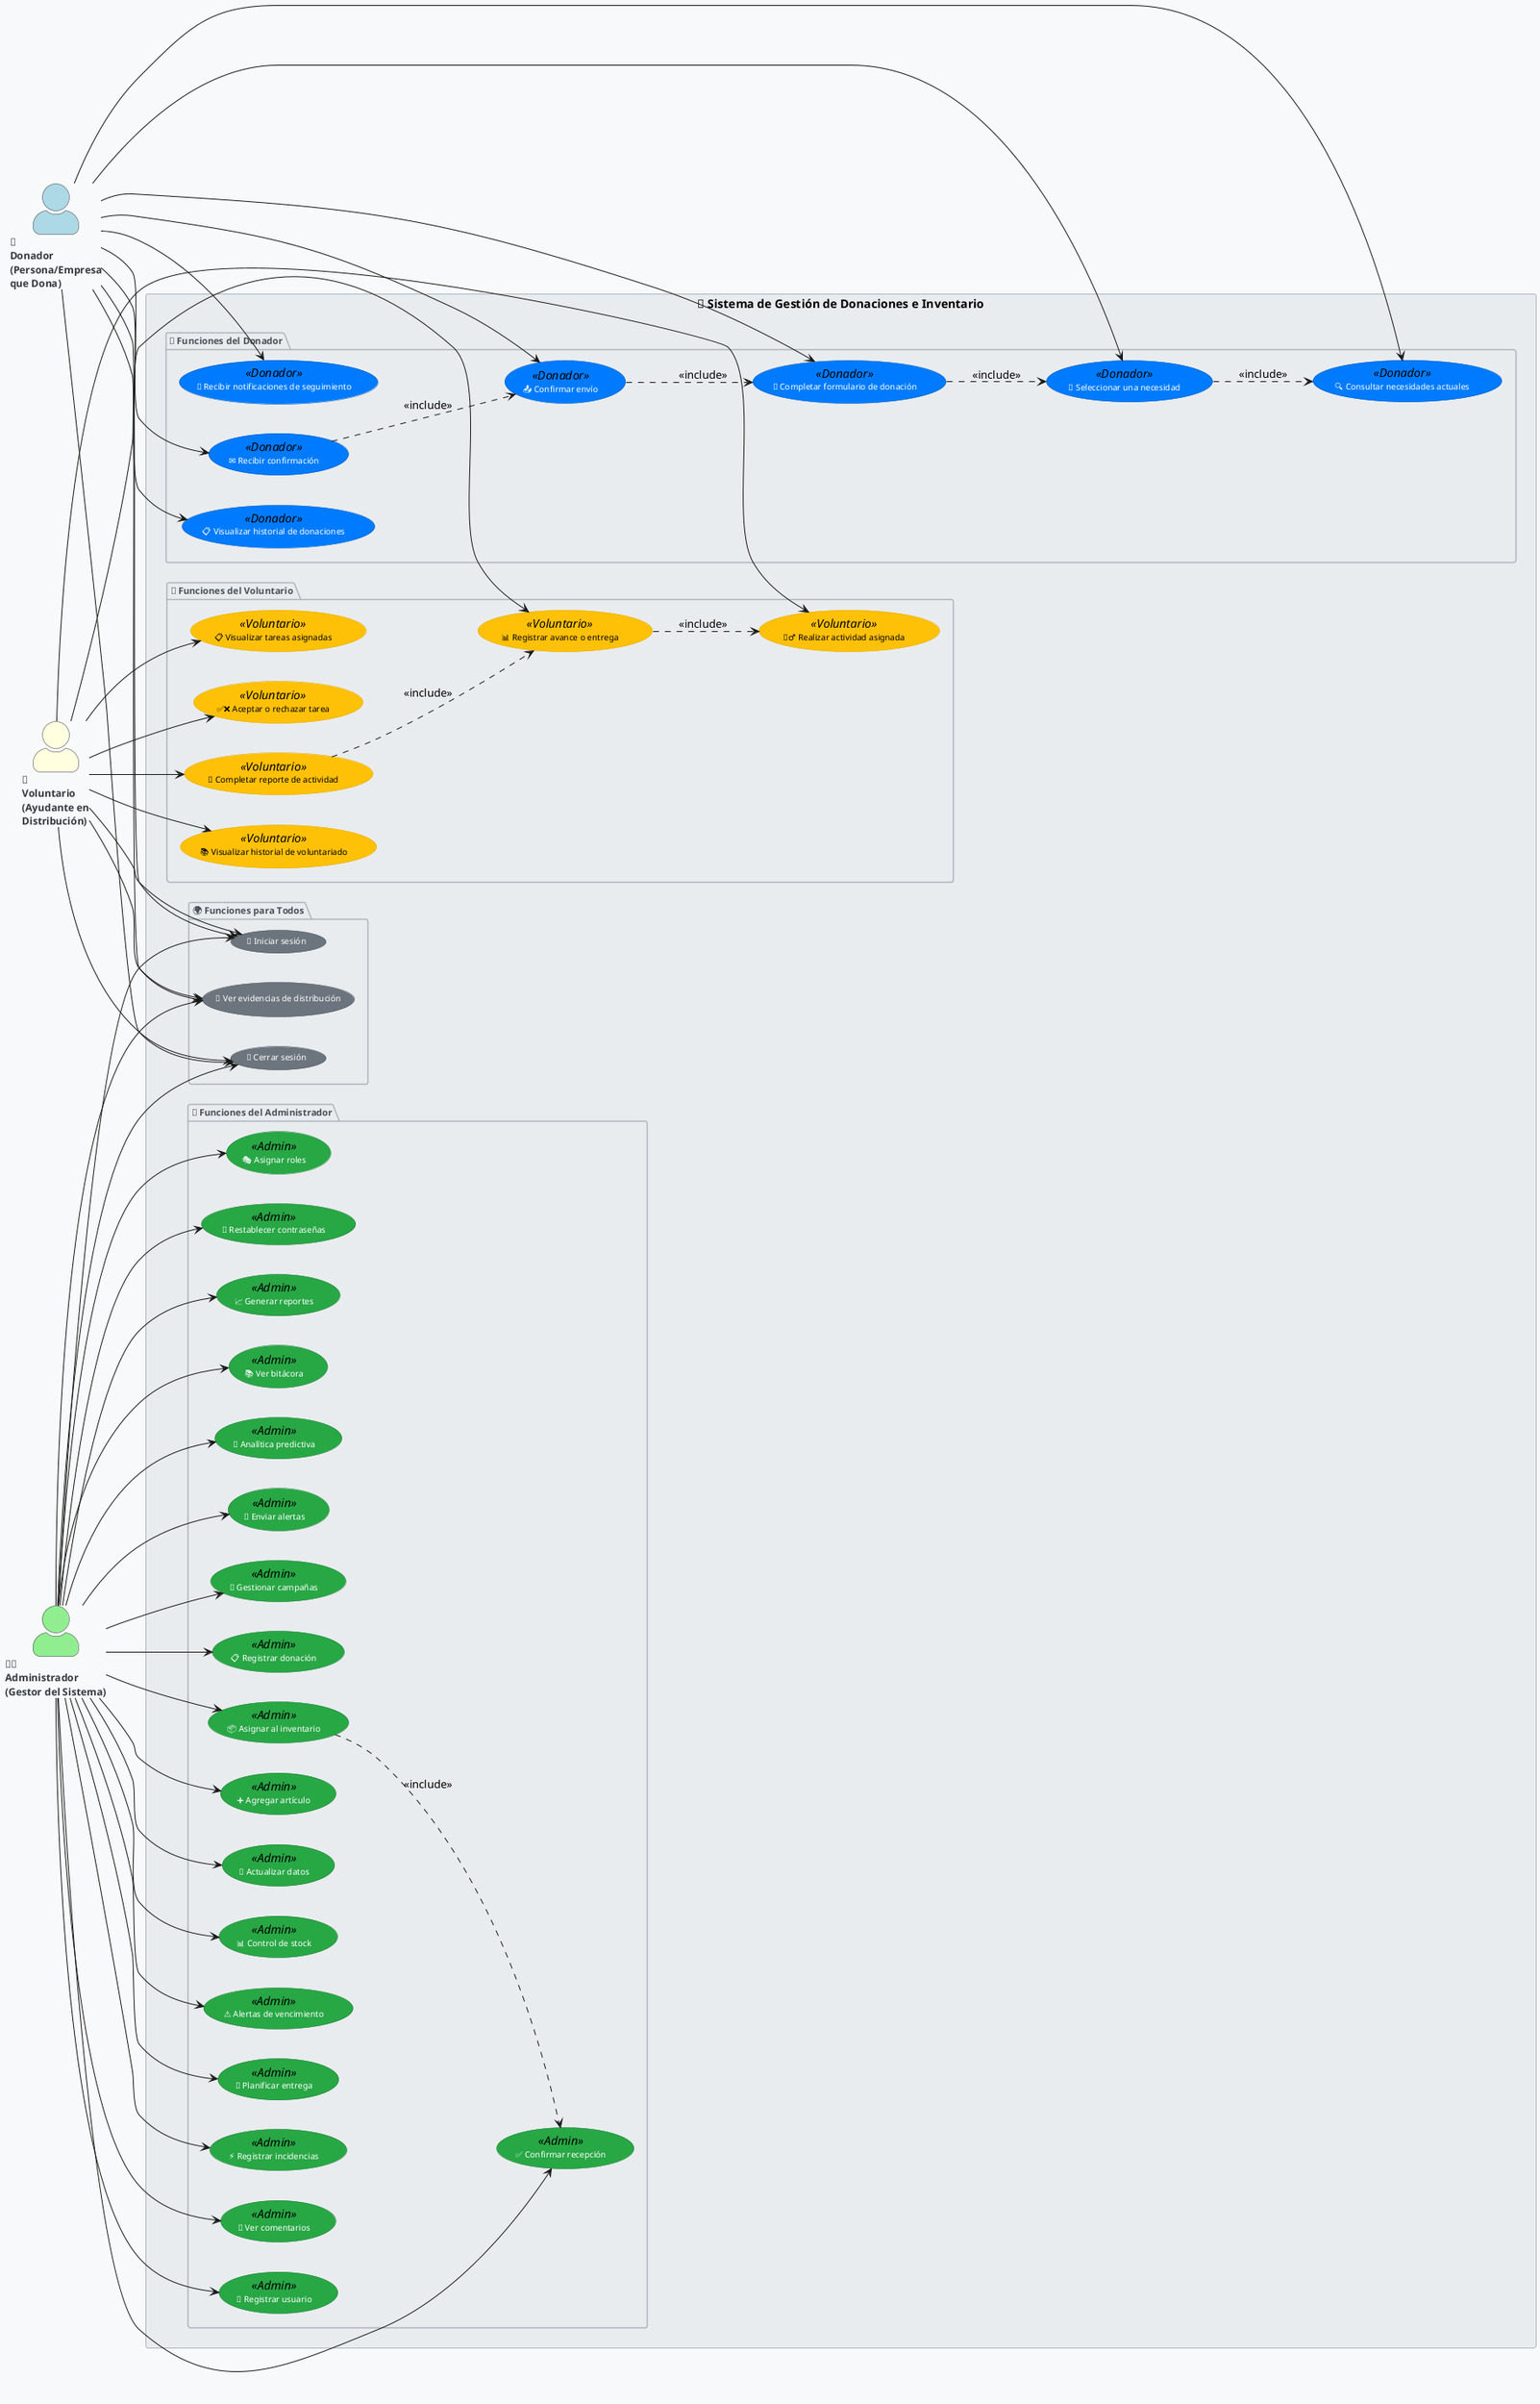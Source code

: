 @startuml
left to right direction
skinparam backgroundColor #f8f9fa
skinparam actorStyle awesome

' Estilos para los actores
skinparam actor {
  BackgroundColor #ffffff
  BorderColor #343a40
  FontColor #343a40
  FontSize 12
  FontStyle bold
}

' Estilos para casos de uso por categoría
skinparam usecase {
  BackgroundColor<<Admin>> #28a745
  BorderColor<<Admin>> #1e7e34
  FontColor<<Admin>> #ffffff
  FontSize 10
  
  BackgroundColor<<Donador>> #007bff
  BorderColor<<Donador>> #0056b3
  FontColor<<Donador>> #ffffff
  FontSize 10
  
  BackgroundColor<<Voluntario>> #ffc107
  BorderColor<<Voluntario>> #e0a800
  FontColor<<Voluntario>> #000000
  FontSize 10
  
  BackgroundColor #6c757d
  BorderColor #495057
  FontColor #ffffff
  FontSize 10
}

' Estilos para packages
skinparam package {
  BackgroundColor #e9ecef
  BorderColor #adb5bd
  FontColor #495057
  FontSize 11
  FontStyle bold
}

' Actores con iconos más descriptivos
actor "👨‍💼\nAdministrador\n(Gestor del Sistema)" as Administrador #lightgreen
actor "💝\nDonador\n(Persona/Empresa\nque Dona)" as Donador #lightblue  
actor "🤝\nVoluntario\n(Ayudante en\nDistribución)" as Voluntario #lightyellow

rectangle "🏢 Sistema de Gestión de Donaciones e Inventario" {
  
  package "🔧 Funciones del Administrador" {
    usecase "📋 Registrar donación" as UC1 <<Admin>>
    usecase "✅ Confirmar recepción" as UC2 <<Admin>>
    usecase "📦 Asignar al inventario" as UC3 <<Admin>>
    usecase "➕ Agregar artículo" as UC4 <<Admin>>
    usecase "🔄 Actualizar datos" as UC5 <<Admin>>
    usecase "📊 Control de stock" as UC6 <<Admin>>
    usecase "⚠️ Alertas de vencimiento" as UC7 <<Admin>>
    usecase "🚛 Planificar entrega" as UC8 <<Admin>>
    usecase "⚡ Registrar incidencias" as UC9 <<Admin>>
    usecase "💬 Ver comentarios" as UC10 <<Admin>>
    usecase "👤 Registrar usuario" as UC11 <<Admin>>
    usecase "🎭 Asignar roles" as UC12 <<Admin>>
    usecase "🔑 Restablecer contraseñas" as UC13 <<Admin>>
    usecase "📈 Generar reportes" as UC14 <<Admin>>
    usecase "📚 Ver bitácora" as UC15 <<Admin>>
    usecase "🔮 Analítica predictiva" as UC16 <<Admin>>
    usecase "🔔 Enviar alertas" as UC17 <<Admin>>
    usecase "📢 Gestionar campañas" as UC18 <<Admin>>
  }
  
  package "💝 Funciones del Donador" {
    usecase "🔍 Consultar necesidades actuales" as UC19 <<Donador>>
    usecase "🎯 Seleccionar una necesidad" as UC20 <<Donador>>
    usecase "📝 Completar formulario de donación" as UC21 <<Donador>>
    usecase "📤 Confirmar envío" as UC22 <<Donador>>
    usecase "✉️ Recibir confirmación" as UC23 <<Donador>>
    usecase "📋 Visualizar historial de donaciones" as UC24 <<Donador>>
    usecase "🔔 Recibir notificaciones de seguimiento" as UC25 <<Donador>>
  }
  
  package "🤝 Funciones del Voluntario" {
    usecase "📋 Visualizar tareas asignadas" as UC26 <<Voluntario>>
    usecase "✅❌ Aceptar o rechazar tarea" as UC27 <<Voluntario>>
    usecase "🏃‍♂️ Realizar actividad asignada" as UC28 <<Voluntario>>
    usecase "📊 Registrar avance o entrega" as UC29 <<Voluntario>>
    usecase "📄 Completar reporte de actividad" as UC30 <<Voluntario>>
    usecase "📚 Visualizar historial de voluntariado" as UC31 <<Voluntario>>
  }

  package "🌍 Funciones para Todos" {
    usecase "📸 Ver evidencias de distribución" as UC32
    usecase "🔐 Iniciar sesión" as UC33
    usecase "🚪 Cerrar sesión" as UC34
  }
}

' Relaciones del Administrador
Administrador --> UC1
Administrador --> UC2
Administrador --> UC3
Administrador --> UC4
Administrador --> UC5
Administrador --> UC6
Administrador --> UC7
Administrador --> UC8
Administrador --> UC9
Administrador --> UC10
Administrador --> UC11
Administrador --> UC12
Administrador --> UC13
Administrador --> UC14
Administrador --> UC15
Administrador --> UC16
Administrador --> UC17
Administrador --> UC18

' Relaciones del Donador
Donador --> UC19
Donador --> UC20
Donador --> UC21
Donador --> UC22
Donador --> UC23
Donador --> UC24
Donador --> UC25

' Relaciones del Voluntario
Voluntario --> UC26
Voluntario --> UC27
Voluntario --> UC28
Voluntario --> UC29
Voluntario --> UC30
Voluntario --> UC31

' Relaciones compartidas
Administrador --> UC32
Donador --> UC32
Voluntario --> UC32
Administrador --> UC33
Donador --> UC33
Voluntario --> UC33
Administrador --> UC34
Donador --> UC34
Voluntario --> UC34

' Relaciones de dependencia
UC20 ..> UC19 : <<include>>
UC21 ..> UC20 : <<include>>
UC22 ..> UC21 : <<include>>
UC23 ..> UC22 : <<include>>
UC3 ..> UC2 : <<include>>
UC29 ..> UC28 : <<include>>
UC30 ..> UC29 : <<include>>

@enduml
